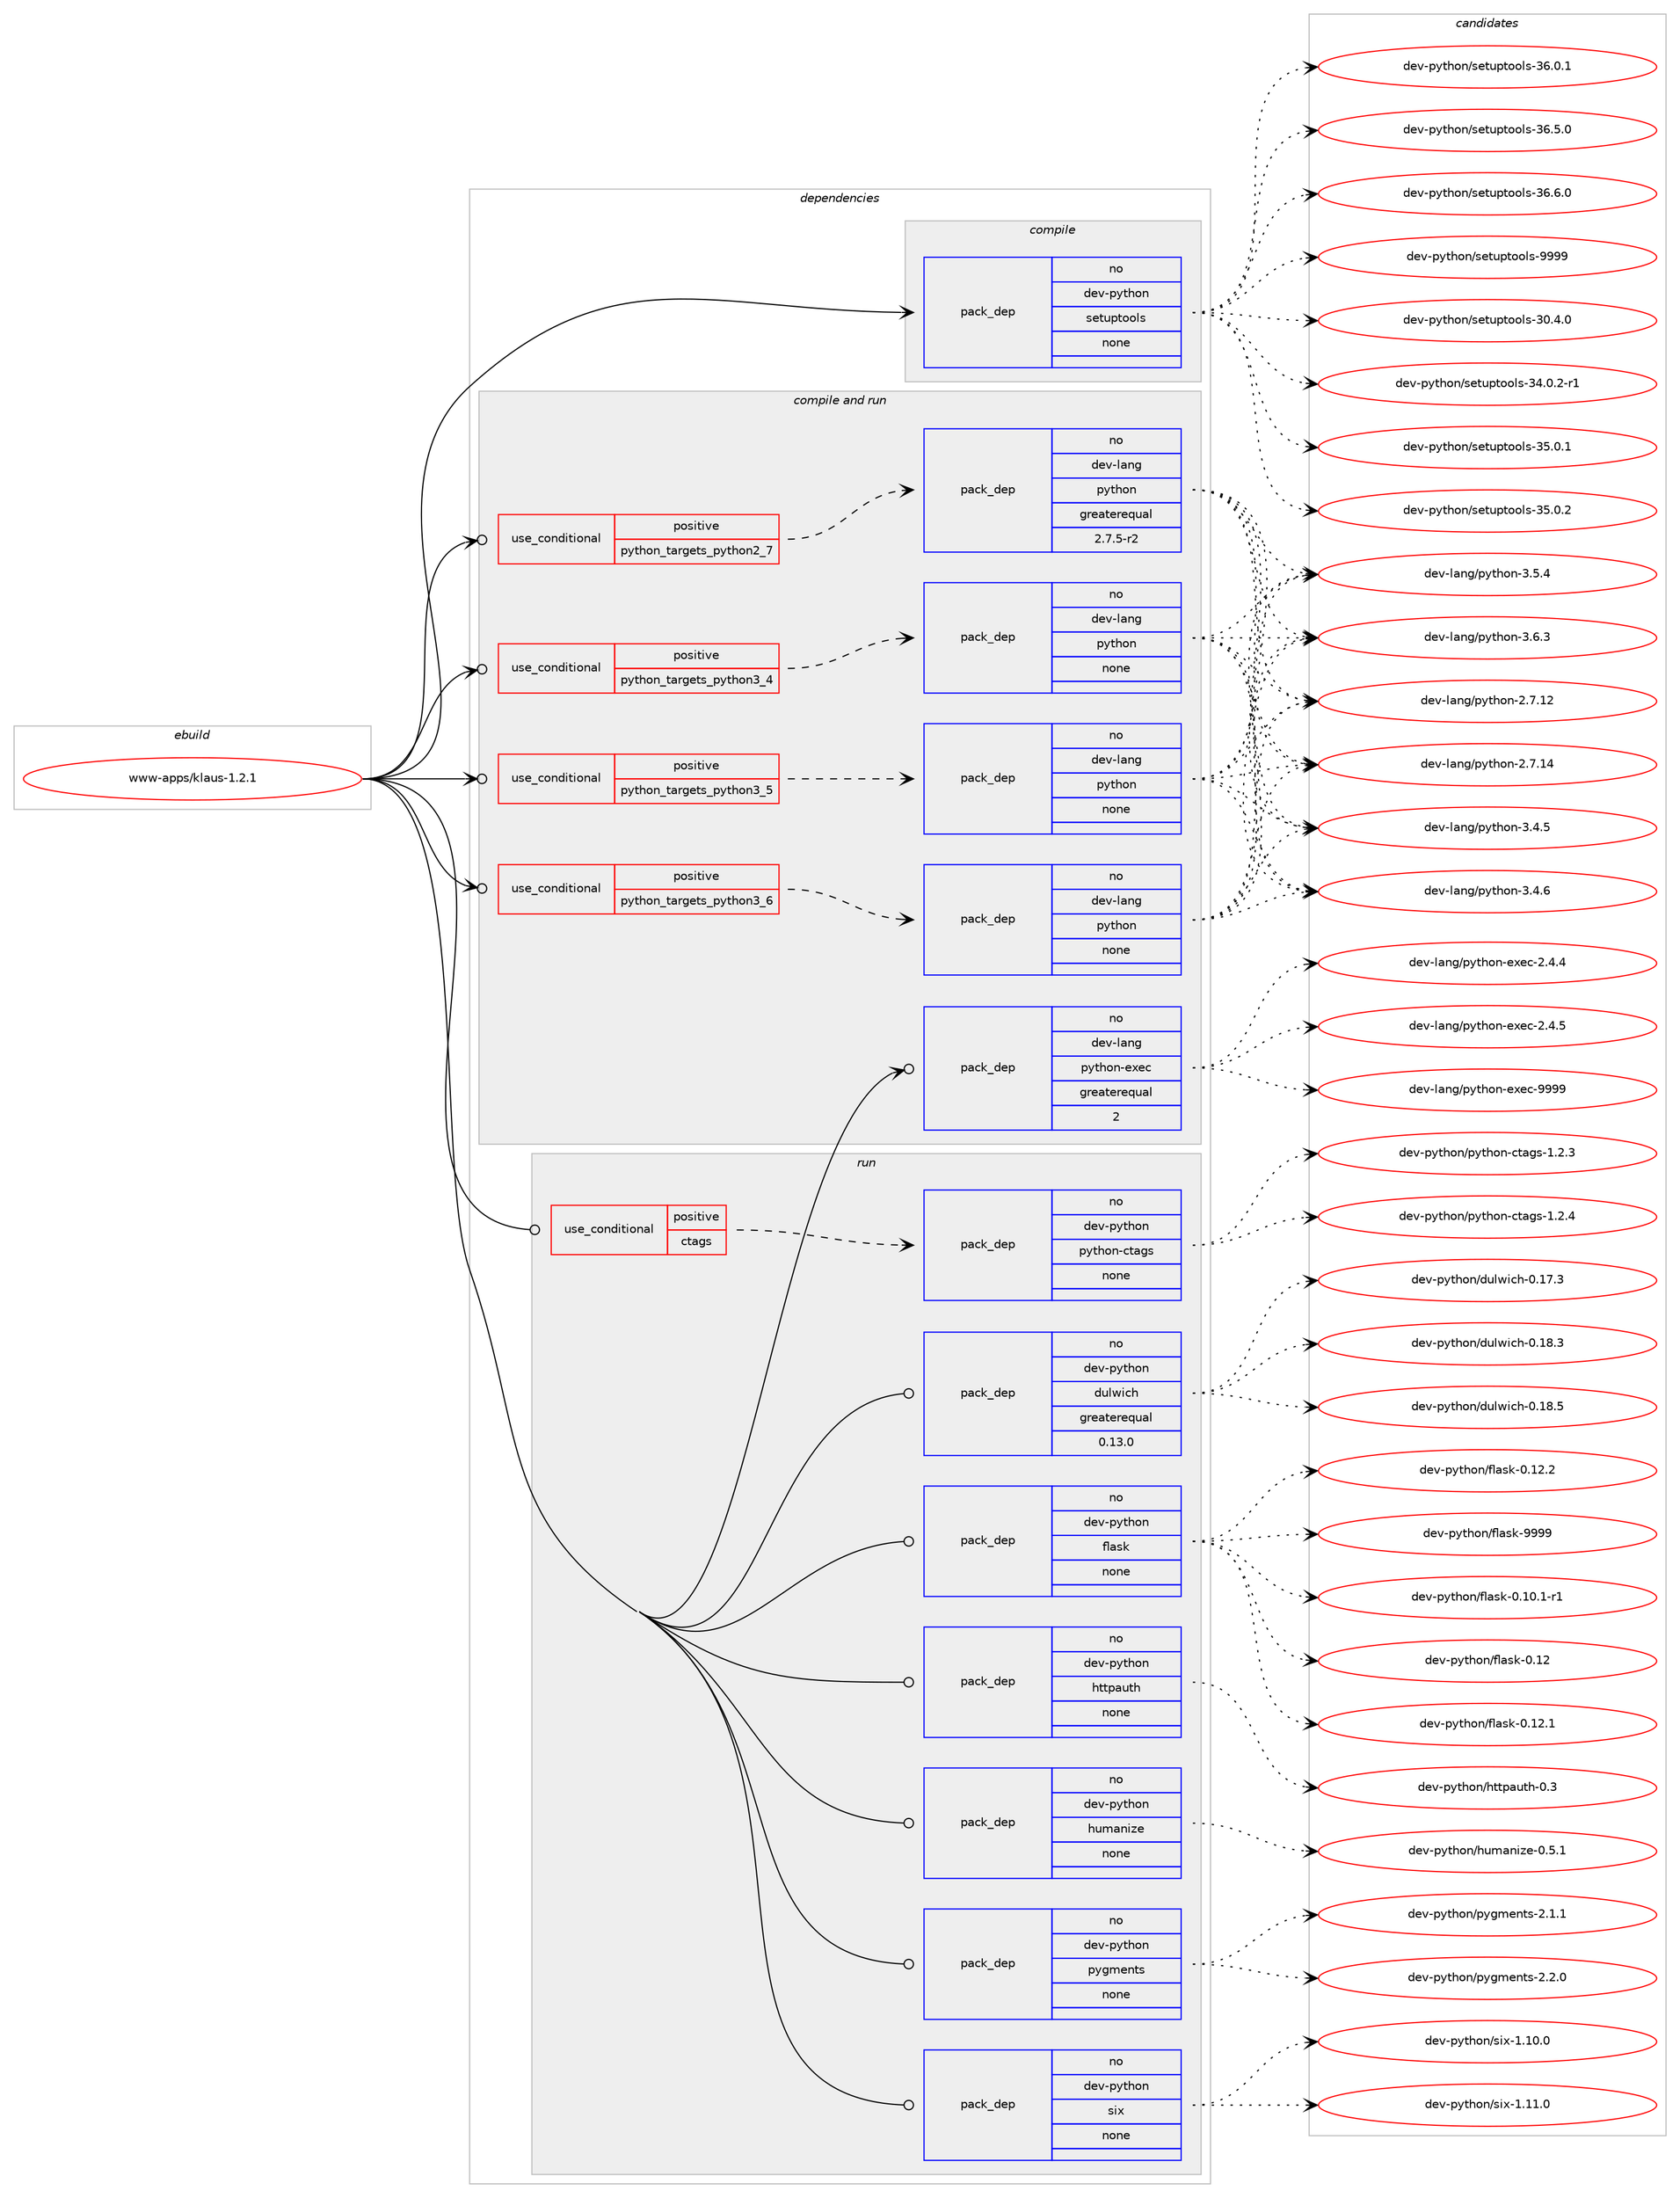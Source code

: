 digraph prolog {

# *************
# Graph options
# *************

newrank=true;
concentrate=true;
compound=true;
graph [rankdir=LR,fontname=Helvetica,fontsize=10,ranksep=1.5];#, ranksep=2.5, nodesep=0.2];
edge  [arrowhead=vee];
node  [fontname=Helvetica,fontsize=10];

# **********
# The ebuild
# **********

subgraph cluster_leftcol {
color=gray;
rank=same;
label=<<i>ebuild</i>>;
id [label="www-apps/klaus-1.2.1", color=red, width=4, href="../www-apps/klaus-1.2.1.svg"];
}

# ****************
# The dependencies
# ****************

subgraph cluster_midcol {
color=gray;
label=<<i>dependencies</i>>;
subgraph cluster_compile {
fillcolor="#eeeeee";
style=filled;
label=<<i>compile</i>>;
subgraph pack372564 {
dependency501188 [label=<<TABLE BORDER="0" CELLBORDER="1" CELLSPACING="0" CELLPADDING="4" WIDTH="220"><TR><TD ROWSPAN="6" CELLPADDING="30">pack_dep</TD></TR><TR><TD WIDTH="110">no</TD></TR><TR><TD>dev-python</TD></TR><TR><TD>setuptools</TD></TR><TR><TD>none</TD></TR><TR><TD></TD></TR></TABLE>>, shape=none, color=blue];
}
id:e -> dependency501188:w [weight=20,style="solid",arrowhead="vee"];
}
subgraph cluster_compileandrun {
fillcolor="#eeeeee";
style=filled;
label=<<i>compile and run</i>>;
subgraph cond119454 {
dependency501189 [label=<<TABLE BORDER="0" CELLBORDER="1" CELLSPACING="0" CELLPADDING="4"><TR><TD ROWSPAN="3" CELLPADDING="10">use_conditional</TD></TR><TR><TD>positive</TD></TR><TR><TD>python_targets_python2_7</TD></TR></TABLE>>, shape=none, color=red];
subgraph pack372565 {
dependency501190 [label=<<TABLE BORDER="0" CELLBORDER="1" CELLSPACING="0" CELLPADDING="4" WIDTH="220"><TR><TD ROWSPAN="6" CELLPADDING="30">pack_dep</TD></TR><TR><TD WIDTH="110">no</TD></TR><TR><TD>dev-lang</TD></TR><TR><TD>python</TD></TR><TR><TD>greaterequal</TD></TR><TR><TD>2.7.5-r2</TD></TR></TABLE>>, shape=none, color=blue];
}
dependency501189:e -> dependency501190:w [weight=20,style="dashed",arrowhead="vee"];
}
id:e -> dependency501189:w [weight=20,style="solid",arrowhead="odotvee"];
subgraph cond119455 {
dependency501191 [label=<<TABLE BORDER="0" CELLBORDER="1" CELLSPACING="0" CELLPADDING="4"><TR><TD ROWSPAN="3" CELLPADDING="10">use_conditional</TD></TR><TR><TD>positive</TD></TR><TR><TD>python_targets_python3_4</TD></TR></TABLE>>, shape=none, color=red];
subgraph pack372566 {
dependency501192 [label=<<TABLE BORDER="0" CELLBORDER="1" CELLSPACING="0" CELLPADDING="4" WIDTH="220"><TR><TD ROWSPAN="6" CELLPADDING="30">pack_dep</TD></TR><TR><TD WIDTH="110">no</TD></TR><TR><TD>dev-lang</TD></TR><TR><TD>python</TD></TR><TR><TD>none</TD></TR><TR><TD></TD></TR></TABLE>>, shape=none, color=blue];
}
dependency501191:e -> dependency501192:w [weight=20,style="dashed",arrowhead="vee"];
}
id:e -> dependency501191:w [weight=20,style="solid",arrowhead="odotvee"];
subgraph cond119456 {
dependency501193 [label=<<TABLE BORDER="0" CELLBORDER="1" CELLSPACING="0" CELLPADDING="4"><TR><TD ROWSPAN="3" CELLPADDING="10">use_conditional</TD></TR><TR><TD>positive</TD></TR><TR><TD>python_targets_python3_5</TD></TR></TABLE>>, shape=none, color=red];
subgraph pack372567 {
dependency501194 [label=<<TABLE BORDER="0" CELLBORDER="1" CELLSPACING="0" CELLPADDING="4" WIDTH="220"><TR><TD ROWSPAN="6" CELLPADDING="30">pack_dep</TD></TR><TR><TD WIDTH="110">no</TD></TR><TR><TD>dev-lang</TD></TR><TR><TD>python</TD></TR><TR><TD>none</TD></TR><TR><TD></TD></TR></TABLE>>, shape=none, color=blue];
}
dependency501193:e -> dependency501194:w [weight=20,style="dashed",arrowhead="vee"];
}
id:e -> dependency501193:w [weight=20,style="solid",arrowhead="odotvee"];
subgraph cond119457 {
dependency501195 [label=<<TABLE BORDER="0" CELLBORDER="1" CELLSPACING="0" CELLPADDING="4"><TR><TD ROWSPAN="3" CELLPADDING="10">use_conditional</TD></TR><TR><TD>positive</TD></TR><TR><TD>python_targets_python3_6</TD></TR></TABLE>>, shape=none, color=red];
subgraph pack372568 {
dependency501196 [label=<<TABLE BORDER="0" CELLBORDER="1" CELLSPACING="0" CELLPADDING="4" WIDTH="220"><TR><TD ROWSPAN="6" CELLPADDING="30">pack_dep</TD></TR><TR><TD WIDTH="110">no</TD></TR><TR><TD>dev-lang</TD></TR><TR><TD>python</TD></TR><TR><TD>none</TD></TR><TR><TD></TD></TR></TABLE>>, shape=none, color=blue];
}
dependency501195:e -> dependency501196:w [weight=20,style="dashed",arrowhead="vee"];
}
id:e -> dependency501195:w [weight=20,style="solid",arrowhead="odotvee"];
subgraph pack372569 {
dependency501197 [label=<<TABLE BORDER="0" CELLBORDER="1" CELLSPACING="0" CELLPADDING="4" WIDTH="220"><TR><TD ROWSPAN="6" CELLPADDING="30">pack_dep</TD></TR><TR><TD WIDTH="110">no</TD></TR><TR><TD>dev-lang</TD></TR><TR><TD>python-exec</TD></TR><TR><TD>greaterequal</TD></TR><TR><TD>2</TD></TR></TABLE>>, shape=none, color=blue];
}
id:e -> dependency501197:w [weight=20,style="solid",arrowhead="odotvee"];
}
subgraph cluster_run {
fillcolor="#eeeeee";
style=filled;
label=<<i>run</i>>;
subgraph cond119458 {
dependency501198 [label=<<TABLE BORDER="0" CELLBORDER="1" CELLSPACING="0" CELLPADDING="4"><TR><TD ROWSPAN="3" CELLPADDING="10">use_conditional</TD></TR><TR><TD>positive</TD></TR><TR><TD>ctags</TD></TR></TABLE>>, shape=none, color=red];
subgraph pack372570 {
dependency501199 [label=<<TABLE BORDER="0" CELLBORDER="1" CELLSPACING="0" CELLPADDING="4" WIDTH="220"><TR><TD ROWSPAN="6" CELLPADDING="30">pack_dep</TD></TR><TR><TD WIDTH="110">no</TD></TR><TR><TD>dev-python</TD></TR><TR><TD>python-ctags</TD></TR><TR><TD>none</TD></TR><TR><TD></TD></TR></TABLE>>, shape=none, color=blue];
}
dependency501198:e -> dependency501199:w [weight=20,style="dashed",arrowhead="vee"];
}
id:e -> dependency501198:w [weight=20,style="solid",arrowhead="odot"];
subgraph pack372571 {
dependency501200 [label=<<TABLE BORDER="0" CELLBORDER="1" CELLSPACING="0" CELLPADDING="4" WIDTH="220"><TR><TD ROWSPAN="6" CELLPADDING="30">pack_dep</TD></TR><TR><TD WIDTH="110">no</TD></TR><TR><TD>dev-python</TD></TR><TR><TD>dulwich</TD></TR><TR><TD>greaterequal</TD></TR><TR><TD>0.13.0</TD></TR></TABLE>>, shape=none, color=blue];
}
id:e -> dependency501200:w [weight=20,style="solid",arrowhead="odot"];
subgraph pack372572 {
dependency501201 [label=<<TABLE BORDER="0" CELLBORDER="1" CELLSPACING="0" CELLPADDING="4" WIDTH="220"><TR><TD ROWSPAN="6" CELLPADDING="30">pack_dep</TD></TR><TR><TD WIDTH="110">no</TD></TR><TR><TD>dev-python</TD></TR><TR><TD>flask</TD></TR><TR><TD>none</TD></TR><TR><TD></TD></TR></TABLE>>, shape=none, color=blue];
}
id:e -> dependency501201:w [weight=20,style="solid",arrowhead="odot"];
subgraph pack372573 {
dependency501202 [label=<<TABLE BORDER="0" CELLBORDER="1" CELLSPACING="0" CELLPADDING="4" WIDTH="220"><TR><TD ROWSPAN="6" CELLPADDING="30">pack_dep</TD></TR><TR><TD WIDTH="110">no</TD></TR><TR><TD>dev-python</TD></TR><TR><TD>httpauth</TD></TR><TR><TD>none</TD></TR><TR><TD></TD></TR></TABLE>>, shape=none, color=blue];
}
id:e -> dependency501202:w [weight=20,style="solid",arrowhead="odot"];
subgraph pack372574 {
dependency501203 [label=<<TABLE BORDER="0" CELLBORDER="1" CELLSPACING="0" CELLPADDING="4" WIDTH="220"><TR><TD ROWSPAN="6" CELLPADDING="30">pack_dep</TD></TR><TR><TD WIDTH="110">no</TD></TR><TR><TD>dev-python</TD></TR><TR><TD>humanize</TD></TR><TR><TD>none</TD></TR><TR><TD></TD></TR></TABLE>>, shape=none, color=blue];
}
id:e -> dependency501203:w [weight=20,style="solid",arrowhead="odot"];
subgraph pack372575 {
dependency501204 [label=<<TABLE BORDER="0" CELLBORDER="1" CELLSPACING="0" CELLPADDING="4" WIDTH="220"><TR><TD ROWSPAN="6" CELLPADDING="30">pack_dep</TD></TR><TR><TD WIDTH="110">no</TD></TR><TR><TD>dev-python</TD></TR><TR><TD>pygments</TD></TR><TR><TD>none</TD></TR><TR><TD></TD></TR></TABLE>>, shape=none, color=blue];
}
id:e -> dependency501204:w [weight=20,style="solid",arrowhead="odot"];
subgraph pack372576 {
dependency501205 [label=<<TABLE BORDER="0" CELLBORDER="1" CELLSPACING="0" CELLPADDING="4" WIDTH="220"><TR><TD ROWSPAN="6" CELLPADDING="30">pack_dep</TD></TR><TR><TD WIDTH="110">no</TD></TR><TR><TD>dev-python</TD></TR><TR><TD>six</TD></TR><TR><TD>none</TD></TR><TR><TD></TD></TR></TABLE>>, shape=none, color=blue];
}
id:e -> dependency501205:w [weight=20,style="solid",arrowhead="odot"];
}
}

# **************
# The candidates
# **************

subgraph cluster_choices {
rank=same;
color=gray;
label=<<i>candidates</i>>;

subgraph choice372564 {
color=black;
nodesep=1;
choice100101118451121211161041111104711510111611711211611111110811545514846524648 [label="dev-python/setuptools-30.4.0", color=red, width=4,href="../dev-python/setuptools-30.4.0.svg"];
choice1001011184511212111610411111047115101116117112116111111108115455152464846504511449 [label="dev-python/setuptools-34.0.2-r1", color=red, width=4,href="../dev-python/setuptools-34.0.2-r1.svg"];
choice100101118451121211161041111104711510111611711211611111110811545515346484649 [label="dev-python/setuptools-35.0.1", color=red, width=4,href="../dev-python/setuptools-35.0.1.svg"];
choice100101118451121211161041111104711510111611711211611111110811545515346484650 [label="dev-python/setuptools-35.0.2", color=red, width=4,href="../dev-python/setuptools-35.0.2.svg"];
choice100101118451121211161041111104711510111611711211611111110811545515446484649 [label="dev-python/setuptools-36.0.1", color=red, width=4,href="../dev-python/setuptools-36.0.1.svg"];
choice100101118451121211161041111104711510111611711211611111110811545515446534648 [label="dev-python/setuptools-36.5.0", color=red, width=4,href="../dev-python/setuptools-36.5.0.svg"];
choice100101118451121211161041111104711510111611711211611111110811545515446544648 [label="dev-python/setuptools-36.6.0", color=red, width=4,href="../dev-python/setuptools-36.6.0.svg"];
choice10010111845112121116104111110471151011161171121161111111081154557575757 [label="dev-python/setuptools-9999", color=red, width=4,href="../dev-python/setuptools-9999.svg"];
dependency501188:e -> choice100101118451121211161041111104711510111611711211611111110811545514846524648:w [style=dotted,weight="100"];
dependency501188:e -> choice1001011184511212111610411111047115101116117112116111111108115455152464846504511449:w [style=dotted,weight="100"];
dependency501188:e -> choice100101118451121211161041111104711510111611711211611111110811545515346484649:w [style=dotted,weight="100"];
dependency501188:e -> choice100101118451121211161041111104711510111611711211611111110811545515346484650:w [style=dotted,weight="100"];
dependency501188:e -> choice100101118451121211161041111104711510111611711211611111110811545515446484649:w [style=dotted,weight="100"];
dependency501188:e -> choice100101118451121211161041111104711510111611711211611111110811545515446534648:w [style=dotted,weight="100"];
dependency501188:e -> choice100101118451121211161041111104711510111611711211611111110811545515446544648:w [style=dotted,weight="100"];
dependency501188:e -> choice10010111845112121116104111110471151011161171121161111111081154557575757:w [style=dotted,weight="100"];
}
subgraph choice372565 {
color=black;
nodesep=1;
choice10010111845108971101034711212111610411111045504655464950 [label="dev-lang/python-2.7.12", color=red, width=4,href="../dev-lang/python-2.7.12.svg"];
choice10010111845108971101034711212111610411111045504655464952 [label="dev-lang/python-2.7.14", color=red, width=4,href="../dev-lang/python-2.7.14.svg"];
choice100101118451089711010347112121116104111110455146524653 [label="dev-lang/python-3.4.5", color=red, width=4,href="../dev-lang/python-3.4.5.svg"];
choice100101118451089711010347112121116104111110455146524654 [label="dev-lang/python-3.4.6", color=red, width=4,href="../dev-lang/python-3.4.6.svg"];
choice100101118451089711010347112121116104111110455146534652 [label="dev-lang/python-3.5.4", color=red, width=4,href="../dev-lang/python-3.5.4.svg"];
choice100101118451089711010347112121116104111110455146544651 [label="dev-lang/python-3.6.3", color=red, width=4,href="../dev-lang/python-3.6.3.svg"];
dependency501190:e -> choice10010111845108971101034711212111610411111045504655464950:w [style=dotted,weight="100"];
dependency501190:e -> choice10010111845108971101034711212111610411111045504655464952:w [style=dotted,weight="100"];
dependency501190:e -> choice100101118451089711010347112121116104111110455146524653:w [style=dotted,weight="100"];
dependency501190:e -> choice100101118451089711010347112121116104111110455146524654:w [style=dotted,weight="100"];
dependency501190:e -> choice100101118451089711010347112121116104111110455146534652:w [style=dotted,weight="100"];
dependency501190:e -> choice100101118451089711010347112121116104111110455146544651:w [style=dotted,weight="100"];
}
subgraph choice372566 {
color=black;
nodesep=1;
choice10010111845108971101034711212111610411111045504655464950 [label="dev-lang/python-2.7.12", color=red, width=4,href="../dev-lang/python-2.7.12.svg"];
choice10010111845108971101034711212111610411111045504655464952 [label="dev-lang/python-2.7.14", color=red, width=4,href="../dev-lang/python-2.7.14.svg"];
choice100101118451089711010347112121116104111110455146524653 [label="dev-lang/python-3.4.5", color=red, width=4,href="../dev-lang/python-3.4.5.svg"];
choice100101118451089711010347112121116104111110455146524654 [label="dev-lang/python-3.4.6", color=red, width=4,href="../dev-lang/python-3.4.6.svg"];
choice100101118451089711010347112121116104111110455146534652 [label="dev-lang/python-3.5.4", color=red, width=4,href="../dev-lang/python-3.5.4.svg"];
choice100101118451089711010347112121116104111110455146544651 [label="dev-lang/python-3.6.3", color=red, width=4,href="../dev-lang/python-3.6.3.svg"];
dependency501192:e -> choice10010111845108971101034711212111610411111045504655464950:w [style=dotted,weight="100"];
dependency501192:e -> choice10010111845108971101034711212111610411111045504655464952:w [style=dotted,weight="100"];
dependency501192:e -> choice100101118451089711010347112121116104111110455146524653:w [style=dotted,weight="100"];
dependency501192:e -> choice100101118451089711010347112121116104111110455146524654:w [style=dotted,weight="100"];
dependency501192:e -> choice100101118451089711010347112121116104111110455146534652:w [style=dotted,weight="100"];
dependency501192:e -> choice100101118451089711010347112121116104111110455146544651:w [style=dotted,weight="100"];
}
subgraph choice372567 {
color=black;
nodesep=1;
choice10010111845108971101034711212111610411111045504655464950 [label="dev-lang/python-2.7.12", color=red, width=4,href="../dev-lang/python-2.7.12.svg"];
choice10010111845108971101034711212111610411111045504655464952 [label="dev-lang/python-2.7.14", color=red, width=4,href="../dev-lang/python-2.7.14.svg"];
choice100101118451089711010347112121116104111110455146524653 [label="dev-lang/python-3.4.5", color=red, width=4,href="../dev-lang/python-3.4.5.svg"];
choice100101118451089711010347112121116104111110455146524654 [label="dev-lang/python-3.4.6", color=red, width=4,href="../dev-lang/python-3.4.6.svg"];
choice100101118451089711010347112121116104111110455146534652 [label="dev-lang/python-3.5.4", color=red, width=4,href="../dev-lang/python-3.5.4.svg"];
choice100101118451089711010347112121116104111110455146544651 [label="dev-lang/python-3.6.3", color=red, width=4,href="../dev-lang/python-3.6.3.svg"];
dependency501194:e -> choice10010111845108971101034711212111610411111045504655464950:w [style=dotted,weight="100"];
dependency501194:e -> choice10010111845108971101034711212111610411111045504655464952:w [style=dotted,weight="100"];
dependency501194:e -> choice100101118451089711010347112121116104111110455146524653:w [style=dotted,weight="100"];
dependency501194:e -> choice100101118451089711010347112121116104111110455146524654:w [style=dotted,weight="100"];
dependency501194:e -> choice100101118451089711010347112121116104111110455146534652:w [style=dotted,weight="100"];
dependency501194:e -> choice100101118451089711010347112121116104111110455146544651:w [style=dotted,weight="100"];
}
subgraph choice372568 {
color=black;
nodesep=1;
choice10010111845108971101034711212111610411111045504655464950 [label="dev-lang/python-2.7.12", color=red, width=4,href="../dev-lang/python-2.7.12.svg"];
choice10010111845108971101034711212111610411111045504655464952 [label="dev-lang/python-2.7.14", color=red, width=4,href="../dev-lang/python-2.7.14.svg"];
choice100101118451089711010347112121116104111110455146524653 [label="dev-lang/python-3.4.5", color=red, width=4,href="../dev-lang/python-3.4.5.svg"];
choice100101118451089711010347112121116104111110455146524654 [label="dev-lang/python-3.4.6", color=red, width=4,href="../dev-lang/python-3.4.6.svg"];
choice100101118451089711010347112121116104111110455146534652 [label="dev-lang/python-3.5.4", color=red, width=4,href="../dev-lang/python-3.5.4.svg"];
choice100101118451089711010347112121116104111110455146544651 [label="dev-lang/python-3.6.3", color=red, width=4,href="../dev-lang/python-3.6.3.svg"];
dependency501196:e -> choice10010111845108971101034711212111610411111045504655464950:w [style=dotted,weight="100"];
dependency501196:e -> choice10010111845108971101034711212111610411111045504655464952:w [style=dotted,weight="100"];
dependency501196:e -> choice100101118451089711010347112121116104111110455146524653:w [style=dotted,weight="100"];
dependency501196:e -> choice100101118451089711010347112121116104111110455146524654:w [style=dotted,weight="100"];
dependency501196:e -> choice100101118451089711010347112121116104111110455146534652:w [style=dotted,weight="100"];
dependency501196:e -> choice100101118451089711010347112121116104111110455146544651:w [style=dotted,weight="100"];
}
subgraph choice372569 {
color=black;
nodesep=1;
choice1001011184510897110103471121211161041111104510112010199455046524652 [label="dev-lang/python-exec-2.4.4", color=red, width=4,href="../dev-lang/python-exec-2.4.4.svg"];
choice1001011184510897110103471121211161041111104510112010199455046524653 [label="dev-lang/python-exec-2.4.5", color=red, width=4,href="../dev-lang/python-exec-2.4.5.svg"];
choice10010111845108971101034711212111610411111045101120101994557575757 [label="dev-lang/python-exec-9999", color=red, width=4,href="../dev-lang/python-exec-9999.svg"];
dependency501197:e -> choice1001011184510897110103471121211161041111104510112010199455046524652:w [style=dotted,weight="100"];
dependency501197:e -> choice1001011184510897110103471121211161041111104510112010199455046524653:w [style=dotted,weight="100"];
dependency501197:e -> choice10010111845108971101034711212111610411111045101120101994557575757:w [style=dotted,weight="100"];
}
subgraph choice372570 {
color=black;
nodesep=1;
choice1001011184511212111610411111047112121116104111110459911697103115454946504651 [label="dev-python/python-ctags-1.2.3", color=red, width=4,href="../dev-python/python-ctags-1.2.3.svg"];
choice1001011184511212111610411111047112121116104111110459911697103115454946504652 [label="dev-python/python-ctags-1.2.4", color=red, width=4,href="../dev-python/python-ctags-1.2.4.svg"];
dependency501199:e -> choice1001011184511212111610411111047112121116104111110459911697103115454946504651:w [style=dotted,weight="100"];
dependency501199:e -> choice1001011184511212111610411111047112121116104111110459911697103115454946504652:w [style=dotted,weight="100"];
}
subgraph choice372571 {
color=black;
nodesep=1;
choice10010111845112121116104111110471001171081191059910445484649554651 [label="dev-python/dulwich-0.17.3", color=red, width=4,href="../dev-python/dulwich-0.17.3.svg"];
choice10010111845112121116104111110471001171081191059910445484649564651 [label="dev-python/dulwich-0.18.3", color=red, width=4,href="../dev-python/dulwich-0.18.3.svg"];
choice10010111845112121116104111110471001171081191059910445484649564653 [label="dev-python/dulwich-0.18.5", color=red, width=4,href="../dev-python/dulwich-0.18.5.svg"];
dependency501200:e -> choice10010111845112121116104111110471001171081191059910445484649554651:w [style=dotted,weight="100"];
dependency501200:e -> choice10010111845112121116104111110471001171081191059910445484649564651:w [style=dotted,weight="100"];
dependency501200:e -> choice10010111845112121116104111110471001171081191059910445484649564653:w [style=dotted,weight="100"];
}
subgraph choice372572 {
color=black;
nodesep=1;
choice100101118451121211161041111104710210897115107454846494846494511449 [label="dev-python/flask-0.10.1-r1", color=red, width=4,href="../dev-python/flask-0.10.1-r1.svg"];
choice1001011184511212111610411111047102108971151074548464950 [label="dev-python/flask-0.12", color=red, width=4,href="../dev-python/flask-0.12.svg"];
choice10010111845112121116104111110471021089711510745484649504649 [label="dev-python/flask-0.12.1", color=red, width=4,href="../dev-python/flask-0.12.1.svg"];
choice10010111845112121116104111110471021089711510745484649504650 [label="dev-python/flask-0.12.2", color=red, width=4,href="../dev-python/flask-0.12.2.svg"];
choice1001011184511212111610411111047102108971151074557575757 [label="dev-python/flask-9999", color=red, width=4,href="../dev-python/flask-9999.svg"];
dependency501201:e -> choice100101118451121211161041111104710210897115107454846494846494511449:w [style=dotted,weight="100"];
dependency501201:e -> choice1001011184511212111610411111047102108971151074548464950:w [style=dotted,weight="100"];
dependency501201:e -> choice10010111845112121116104111110471021089711510745484649504649:w [style=dotted,weight="100"];
dependency501201:e -> choice10010111845112121116104111110471021089711510745484649504650:w [style=dotted,weight="100"];
dependency501201:e -> choice1001011184511212111610411111047102108971151074557575757:w [style=dotted,weight="100"];
}
subgraph choice372573 {
color=black;
nodesep=1;
choice10010111845112121116104111110471041161161129711711610445484651 [label="dev-python/httpauth-0.3", color=red, width=4,href="../dev-python/httpauth-0.3.svg"];
dependency501202:e -> choice10010111845112121116104111110471041161161129711711610445484651:w [style=dotted,weight="100"];
}
subgraph choice372574 {
color=black;
nodesep=1;
choice100101118451121211161041111104710411710997110105122101454846534649 [label="dev-python/humanize-0.5.1", color=red, width=4,href="../dev-python/humanize-0.5.1.svg"];
dependency501203:e -> choice100101118451121211161041111104710411710997110105122101454846534649:w [style=dotted,weight="100"];
}
subgraph choice372575 {
color=black;
nodesep=1;
choice1001011184511212111610411111047112121103109101110116115455046494649 [label="dev-python/pygments-2.1.1", color=red, width=4,href="../dev-python/pygments-2.1.1.svg"];
choice1001011184511212111610411111047112121103109101110116115455046504648 [label="dev-python/pygments-2.2.0", color=red, width=4,href="../dev-python/pygments-2.2.0.svg"];
dependency501204:e -> choice1001011184511212111610411111047112121103109101110116115455046494649:w [style=dotted,weight="100"];
dependency501204:e -> choice1001011184511212111610411111047112121103109101110116115455046504648:w [style=dotted,weight="100"];
}
subgraph choice372576 {
color=black;
nodesep=1;
choice100101118451121211161041111104711510512045494649484648 [label="dev-python/six-1.10.0", color=red, width=4,href="../dev-python/six-1.10.0.svg"];
choice100101118451121211161041111104711510512045494649494648 [label="dev-python/six-1.11.0", color=red, width=4,href="../dev-python/six-1.11.0.svg"];
dependency501205:e -> choice100101118451121211161041111104711510512045494649484648:w [style=dotted,weight="100"];
dependency501205:e -> choice100101118451121211161041111104711510512045494649494648:w [style=dotted,weight="100"];
}
}

}
